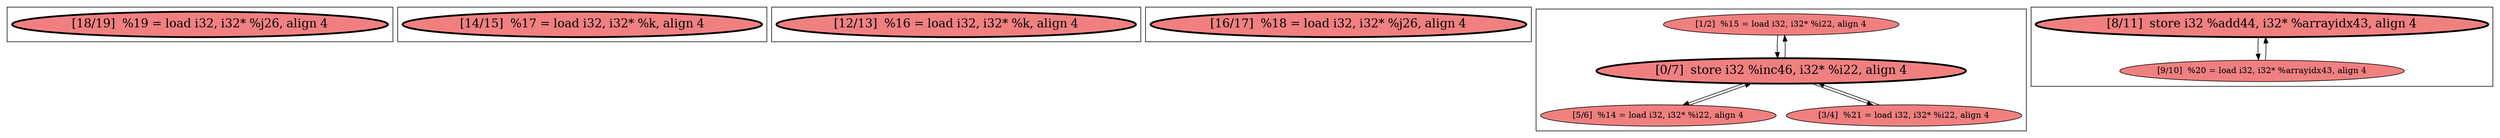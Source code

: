 
digraph G {





subgraph cluster4 {


node459 [penwidth=3.0,fontsize=20,fillcolor=lightcoral,label="[18/19]  %19 = load i32, i32* %j26, align 4",shape=ellipse,style=filled ]



}

subgraph cluster3 {


node458 [penwidth=3.0,fontsize=20,fillcolor=lightcoral,label="[14/15]  %17 = load i32, i32* %k, align 4",shape=ellipse,style=filled ]



}

subgraph cluster2 {


node457 [penwidth=3.0,fontsize=20,fillcolor=lightcoral,label="[12/13]  %16 = load i32, i32* %k, align 4",shape=ellipse,style=filled ]



}

subgraph cluster5 {


node460 [penwidth=3.0,fontsize=20,fillcolor=lightcoral,label="[16/17]  %18 = load i32, i32* %j26, align 4",shape=ellipse,style=filled ]



}

subgraph cluster0 {


node454 [fillcolor=lightcoral,label="[1/2]  %15 = load i32, i32* %i22, align 4",shape=ellipse,style=filled ]
node453 [penwidth=3.0,fontsize=20,fillcolor=lightcoral,label="[0/7]  store i32 %inc46, i32* %i22, align 4",shape=ellipse,style=filled ]
node451 [fillcolor=lightcoral,label="[5/6]  %14 = load i32, i32* %i22, align 4",shape=ellipse,style=filled ]
node452 [fillcolor=lightcoral,label="[3/4]  %21 = load i32, i32* %i22, align 4",shape=ellipse,style=filled ]

node451->node453 [ ]
node453->node451 [ ]
node454->node453 [ ]
node452->node453 [ ]
node453->node452 [ ]
node453->node454 [ ]


}

subgraph cluster1 {


node456 [penwidth=3.0,fontsize=20,fillcolor=lightcoral,label="[8/11]  store i32 %add44, i32* %arrayidx43, align 4",shape=ellipse,style=filled ]
node455 [fillcolor=lightcoral,label="[9/10]  %20 = load i32, i32* %arrayidx43, align 4",shape=ellipse,style=filled ]

node455->node456 [ ]
node456->node455 [ ]


}

}
